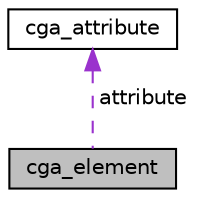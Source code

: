 digraph "cga_element"
{
  bgcolor="transparent";
  edge [fontname="Helvetica",fontsize="10",labelfontname="Helvetica",labelfontsize="10"];
  node [fontname="Helvetica",fontsize="10",shape=record];
  Node1 [label="cga_element",height=0.2,width=0.4,color="black", fillcolor="grey75", style="filled", fontcolor="black"];
  Node2 -> Node1 [dir="back",color="darkorchid3",fontsize="10",style="dashed",label=" attribute" ,fontname="Helvetica"];
  Node2 [label="cga_attribute",height=0.2,width=0.4,color="black",URL="$unioncga__attribute.html"];
}
